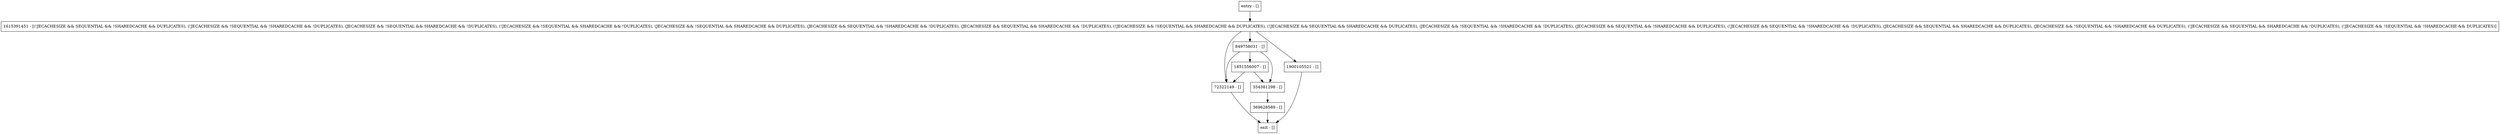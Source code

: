 digraph close {
node [shape=record];
354381298 [label="354381298 - []"];
entry [label="entry - []"];
exit [label="exit - []"];
369628589 [label="369628589 - []"];
72322149 [label="72322149 - []"];
849758031 [label="849758031 - []"];
1615391451 [label="1615391451 - [(!JECACHESIZE && SEQUENTIAL && !SHAREDCACHE && DUPLICATES), (!JECACHESIZE && !SEQUENTIAL && !SHAREDCACHE && !DUPLICATES), (JECACHESIZE && !SEQUENTIAL && SHAREDCACHE && !DUPLICATES), (!JECACHESIZE && !SEQUENTIAL && SHAREDCACHE && !DUPLICATES), (JECACHESIZE && !SEQUENTIAL && SHAREDCACHE && DUPLICATES), (JECACHESIZE && SEQUENTIAL && !SHAREDCACHE && !DUPLICATES), (JECACHESIZE && SEQUENTIAL && SHAREDCACHE && !DUPLICATES), (!JECACHESIZE && !SEQUENTIAL && SHAREDCACHE && DUPLICATES), (!JECACHESIZE && SEQUENTIAL && SHAREDCACHE && DUPLICATES), (JECACHESIZE && !SEQUENTIAL && !SHAREDCACHE && !DUPLICATES), (JECACHESIZE && SEQUENTIAL && !SHAREDCACHE && DUPLICATES), (!JECACHESIZE && SEQUENTIAL && !SHAREDCACHE && !DUPLICATES), (JECACHESIZE && SEQUENTIAL && SHAREDCACHE && DUPLICATES), (JECACHESIZE && !SEQUENTIAL && !SHAREDCACHE && DUPLICATES), (!JECACHESIZE && SEQUENTIAL && SHAREDCACHE && !DUPLICATES), (!JECACHESIZE && !SEQUENTIAL && !SHAREDCACHE && DUPLICATES)]"];
1900105521 [label="1900105521 - []"];
1851556007 [label="1851556007 - []"];
entry;
exit;
354381298 -> 369628589;
entry -> 1615391451;
369628589 -> exit;
72322149 -> exit;
849758031 -> 354381298;
849758031 -> 72322149;
849758031 -> 1851556007;
1615391451 -> 849758031;
1615391451 -> 72322149;
1615391451 -> 1900105521;
1900105521 -> exit;
1851556007 -> 354381298;
1851556007 -> 72322149;
}
